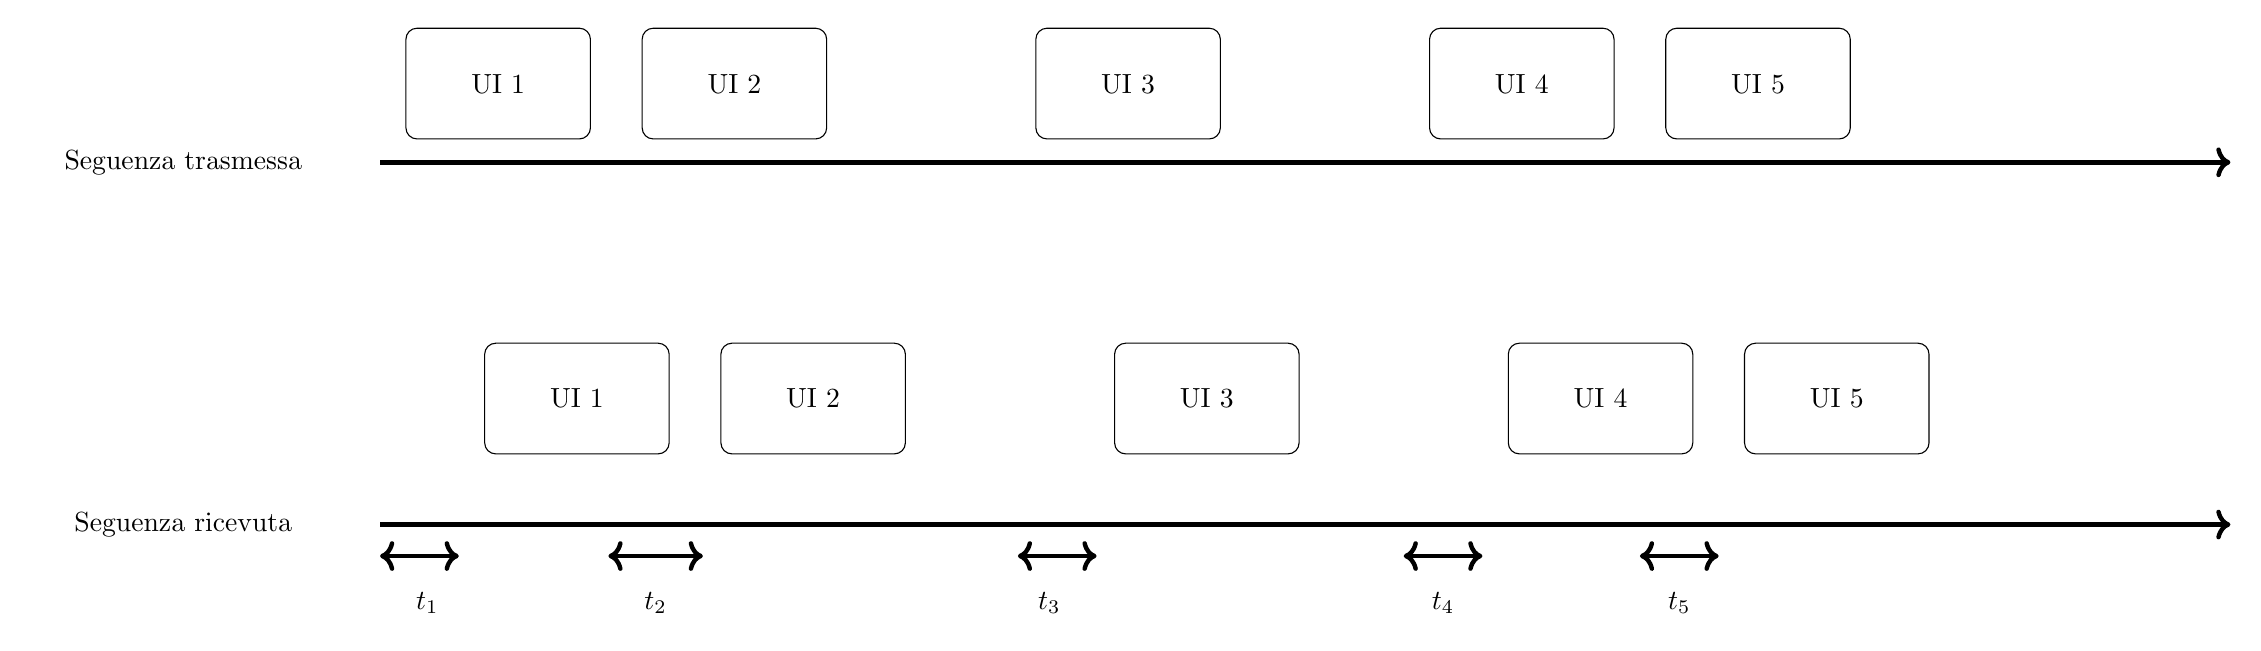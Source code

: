 ﻿\usetikzlibrary{shapes,arrows,chains}

\tikzstyle{block} = [rectangle, draw, text width=6em, text centered, rounded corners, minimum height=4em]
\tikzstyle{line} = [draw, -latex']

\begin{tikzpicture}
	\node (init) {};
	\node at (-4,-1) {Seguenza trasmessa};
	\node(0,0) [block] (UI1) {UI 1};
	\node at (3,0) [block] (UI2) {UI 2};
	\node at (8,0) [block] (UI3) {UI 3};
	\node at (13,0) [block] (UI4) {UI 4};
	\node at (16,0) [block] (UI5) {UI 5};
	\draw[->,ultra thick] (-1.5,-1) -- (22,-1);

	\node at (-4,-5.6) {Seguenza ricevuta};
	\node at (1,-4) [block] (UI1) {UI 1};
	\node at (4,-4) [block] (UI2) {UI 2};
	\node at (9,-4) [block] (UI3) {UI 3};
	\node at (14,-4) [block] (UI4) {UI 4};
	\node at (17,-4) [block] (UI5) {UI 5};

	\draw[->,ultra thick] (-1.5,-5.6) -- (22,-5.6);
	\draw[<->, ultra thick] (-1.5,-6) -- (-0.5,-6);
	\node at (-0.9,-6.6) {$t_1$};
	\draw[<->, ultra thick] (1.4,-6) -- (2.6,-6);
	\node at (2,-6.6) {$t_2$};
	\draw[<->, ultra thick] (6.6,-6) -- (7.6,-6);
	\node at (7,-6.6) {$t_3$};
	\draw[<->, ultra thick] (11.5,-6) -- (12.5,-6);
	\node at (12,-6.6) {$t_4$};
	\draw[<->, ultra thick] (14.5,-6) -- (15.5,-6);
	\node at (15,-6.6) {$t_5$};
	
\end{tikzpicture}